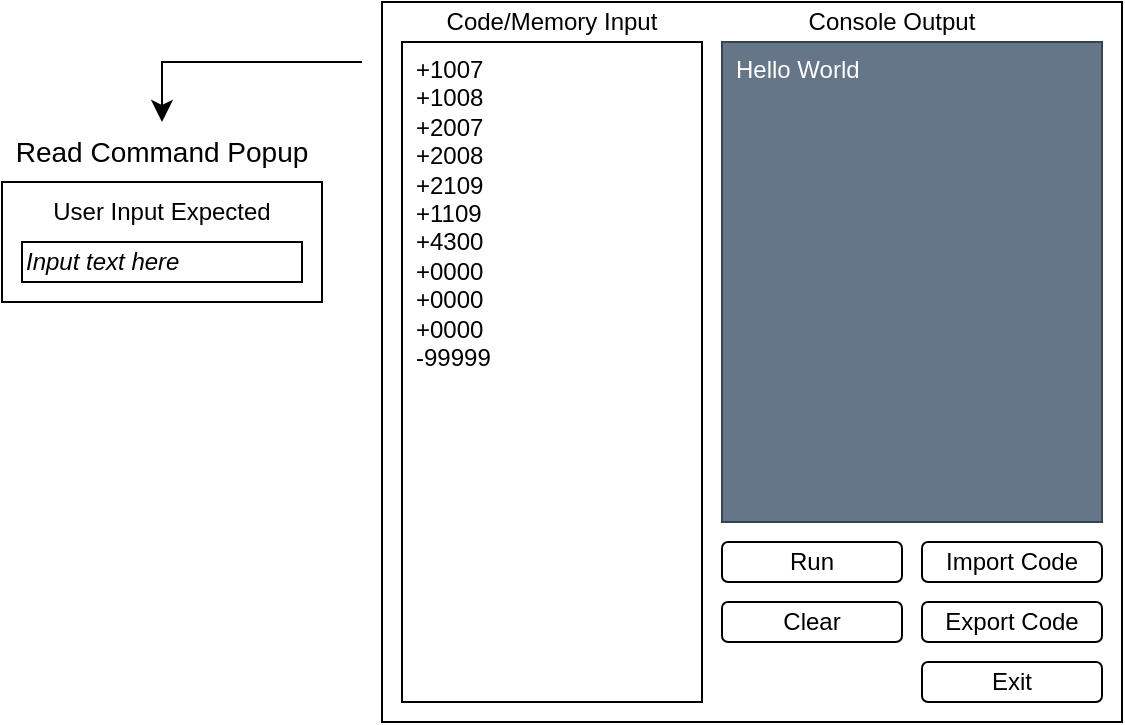 <mxfile version="23.1.5" type="device">
  <diagram name="Page-1" id="QZ_3309m6VUfbGXqwZUX">
    <mxGraphModel dx="892" dy="502" grid="1" gridSize="10" guides="1" tooltips="1" connect="1" arrows="1" fold="1" page="1" pageScale="1" pageWidth="850" pageHeight="1100" math="0" shadow="0">
      <root>
        <mxCell id="0" />
        <mxCell id="1" parent="0" />
        <mxCell id="c-WzAGJLJr9QNkhwMj-K-1" value="" style="rounded=0;whiteSpace=wrap;html=1;" vertex="1" parent="1">
          <mxGeometry x="240" y="80" width="370" height="360" as="geometry" />
        </mxCell>
        <mxCell id="c-WzAGJLJr9QNkhwMj-K-3" value="Import Code" style="rounded=1;whiteSpace=wrap;html=1;" vertex="1" parent="1">
          <mxGeometry x="510" y="350" width="90" height="20" as="geometry" />
        </mxCell>
        <mxCell id="c-WzAGJLJr9QNkhwMj-K-4" value="Export Code" style="rounded=1;whiteSpace=wrap;html=1;" vertex="1" parent="1">
          <mxGeometry x="510" y="380" width="90" height="20" as="geometry" />
        </mxCell>
        <mxCell id="c-WzAGJLJr9QNkhwMj-K-5" value="Clear" style="rounded=1;whiteSpace=wrap;html=1;" vertex="1" parent="1">
          <mxGeometry x="410" y="380" width="90" height="20" as="geometry" />
        </mxCell>
        <mxCell id="c-WzAGJLJr9QNkhwMj-K-6" value="Run" style="rounded=1;whiteSpace=wrap;html=1;" vertex="1" parent="1">
          <mxGeometry x="410" y="350" width="90" height="20" as="geometry" />
        </mxCell>
        <mxCell id="c-WzAGJLJr9QNkhwMj-K-7" value="&lt;div&gt;&lt;span style=&quot;background-color: initial;&quot;&gt;+1007&lt;/span&gt;&lt;br&gt;&lt;/div&gt;&lt;div&gt;+1008&lt;/div&gt;&lt;div&gt;+2007&lt;/div&gt;&lt;div&gt;+2008&lt;/div&gt;&lt;div&gt;+2109&lt;/div&gt;&lt;div&gt;+1109&lt;/div&gt;&lt;div&gt;+4300&lt;/div&gt;&lt;div&gt;+0000&lt;/div&gt;&lt;div&gt;+0000&lt;/div&gt;&lt;div&gt;+0000&lt;/div&gt;&lt;div&gt;-99999&lt;/div&gt;" style="rounded=0;whiteSpace=wrap;html=1;align=left;verticalAlign=top;spacingLeft=5;" vertex="1" parent="1">
          <mxGeometry x="250" y="100" width="150" height="330" as="geometry" />
        </mxCell>
        <mxCell id="c-WzAGJLJr9QNkhwMj-K-13" value="Hello World" style="rounded=0;whiteSpace=wrap;html=1;fontColor=#ffffff;fillColor=#647687;strokeColor=#314354;align=left;verticalAlign=top;spacingLeft=5;" vertex="1" parent="1">
          <mxGeometry x="410" y="100" width="190" height="240" as="geometry" />
        </mxCell>
        <mxCell id="c-WzAGJLJr9QNkhwMj-K-14" value="Code/Memory Input" style="text;html=1;align=center;verticalAlign=middle;whiteSpace=wrap;rounded=0;" vertex="1" parent="1">
          <mxGeometry x="250" y="80" width="150" height="20" as="geometry" />
        </mxCell>
        <mxCell id="c-WzAGJLJr9QNkhwMj-K-15" value="Console Output" style="text;html=1;align=center;verticalAlign=middle;whiteSpace=wrap;rounded=0;" vertex="1" parent="1">
          <mxGeometry x="410" y="80" width="170" height="20" as="geometry" />
        </mxCell>
        <mxCell id="c-WzAGJLJr9QNkhwMj-K-18" value="Exit" style="rounded=1;whiteSpace=wrap;html=1;" vertex="1" parent="1">
          <mxGeometry x="510" y="410" width="90" height="20" as="geometry" />
        </mxCell>
        <mxCell id="c-WzAGJLJr9QNkhwMj-K-19" value="Read Command Popup" style="text;html=1;align=center;verticalAlign=middle;whiteSpace=wrap;rounded=0;fontSize=14;" vertex="1" parent="1">
          <mxGeometry x="50" y="140" width="160" height="30" as="geometry" />
        </mxCell>
        <mxCell id="c-WzAGJLJr9QNkhwMj-K-20" value="" style="rounded=0;whiteSpace=wrap;html=1;" vertex="1" parent="1">
          <mxGeometry x="50" y="170" width="160" height="60" as="geometry" />
        </mxCell>
        <mxCell id="c-WzAGJLJr9QNkhwMj-K-21" value="&lt;i&gt;Input text here&lt;/i&gt;" style="rounded=0;whiteSpace=wrap;html=1;align=left;" vertex="1" parent="1">
          <mxGeometry x="60" y="200" width="140" height="20" as="geometry" />
        </mxCell>
        <mxCell id="c-WzAGJLJr9QNkhwMj-K-22" value="User Input Expected" style="text;html=1;align=center;verticalAlign=middle;whiteSpace=wrap;rounded=0;" vertex="1" parent="1">
          <mxGeometry x="60" y="170" width="140" height="30" as="geometry" />
        </mxCell>
        <mxCell id="c-WzAGJLJr9QNkhwMj-K-23" value="" style="edgeStyle=segmentEdgeStyle;endArrow=classic;html=1;curved=0;rounded=0;endSize=8;startSize=8;sourcePerimeterSpacing=0;targetPerimeterSpacing=0;entryX=0.5;entryY=0;entryDx=0;entryDy=0;" edge="1" parent="1" target="c-WzAGJLJr9QNkhwMj-K-19">
          <mxGeometry width="100" relative="1" as="geometry">
            <mxPoint x="230" y="110" as="sourcePoint" />
            <mxPoint x="120" y="130" as="targetPoint" />
            <Array as="points">
              <mxPoint x="130" y="110" />
            </Array>
          </mxGeometry>
        </mxCell>
      </root>
    </mxGraphModel>
  </diagram>
</mxfile>
